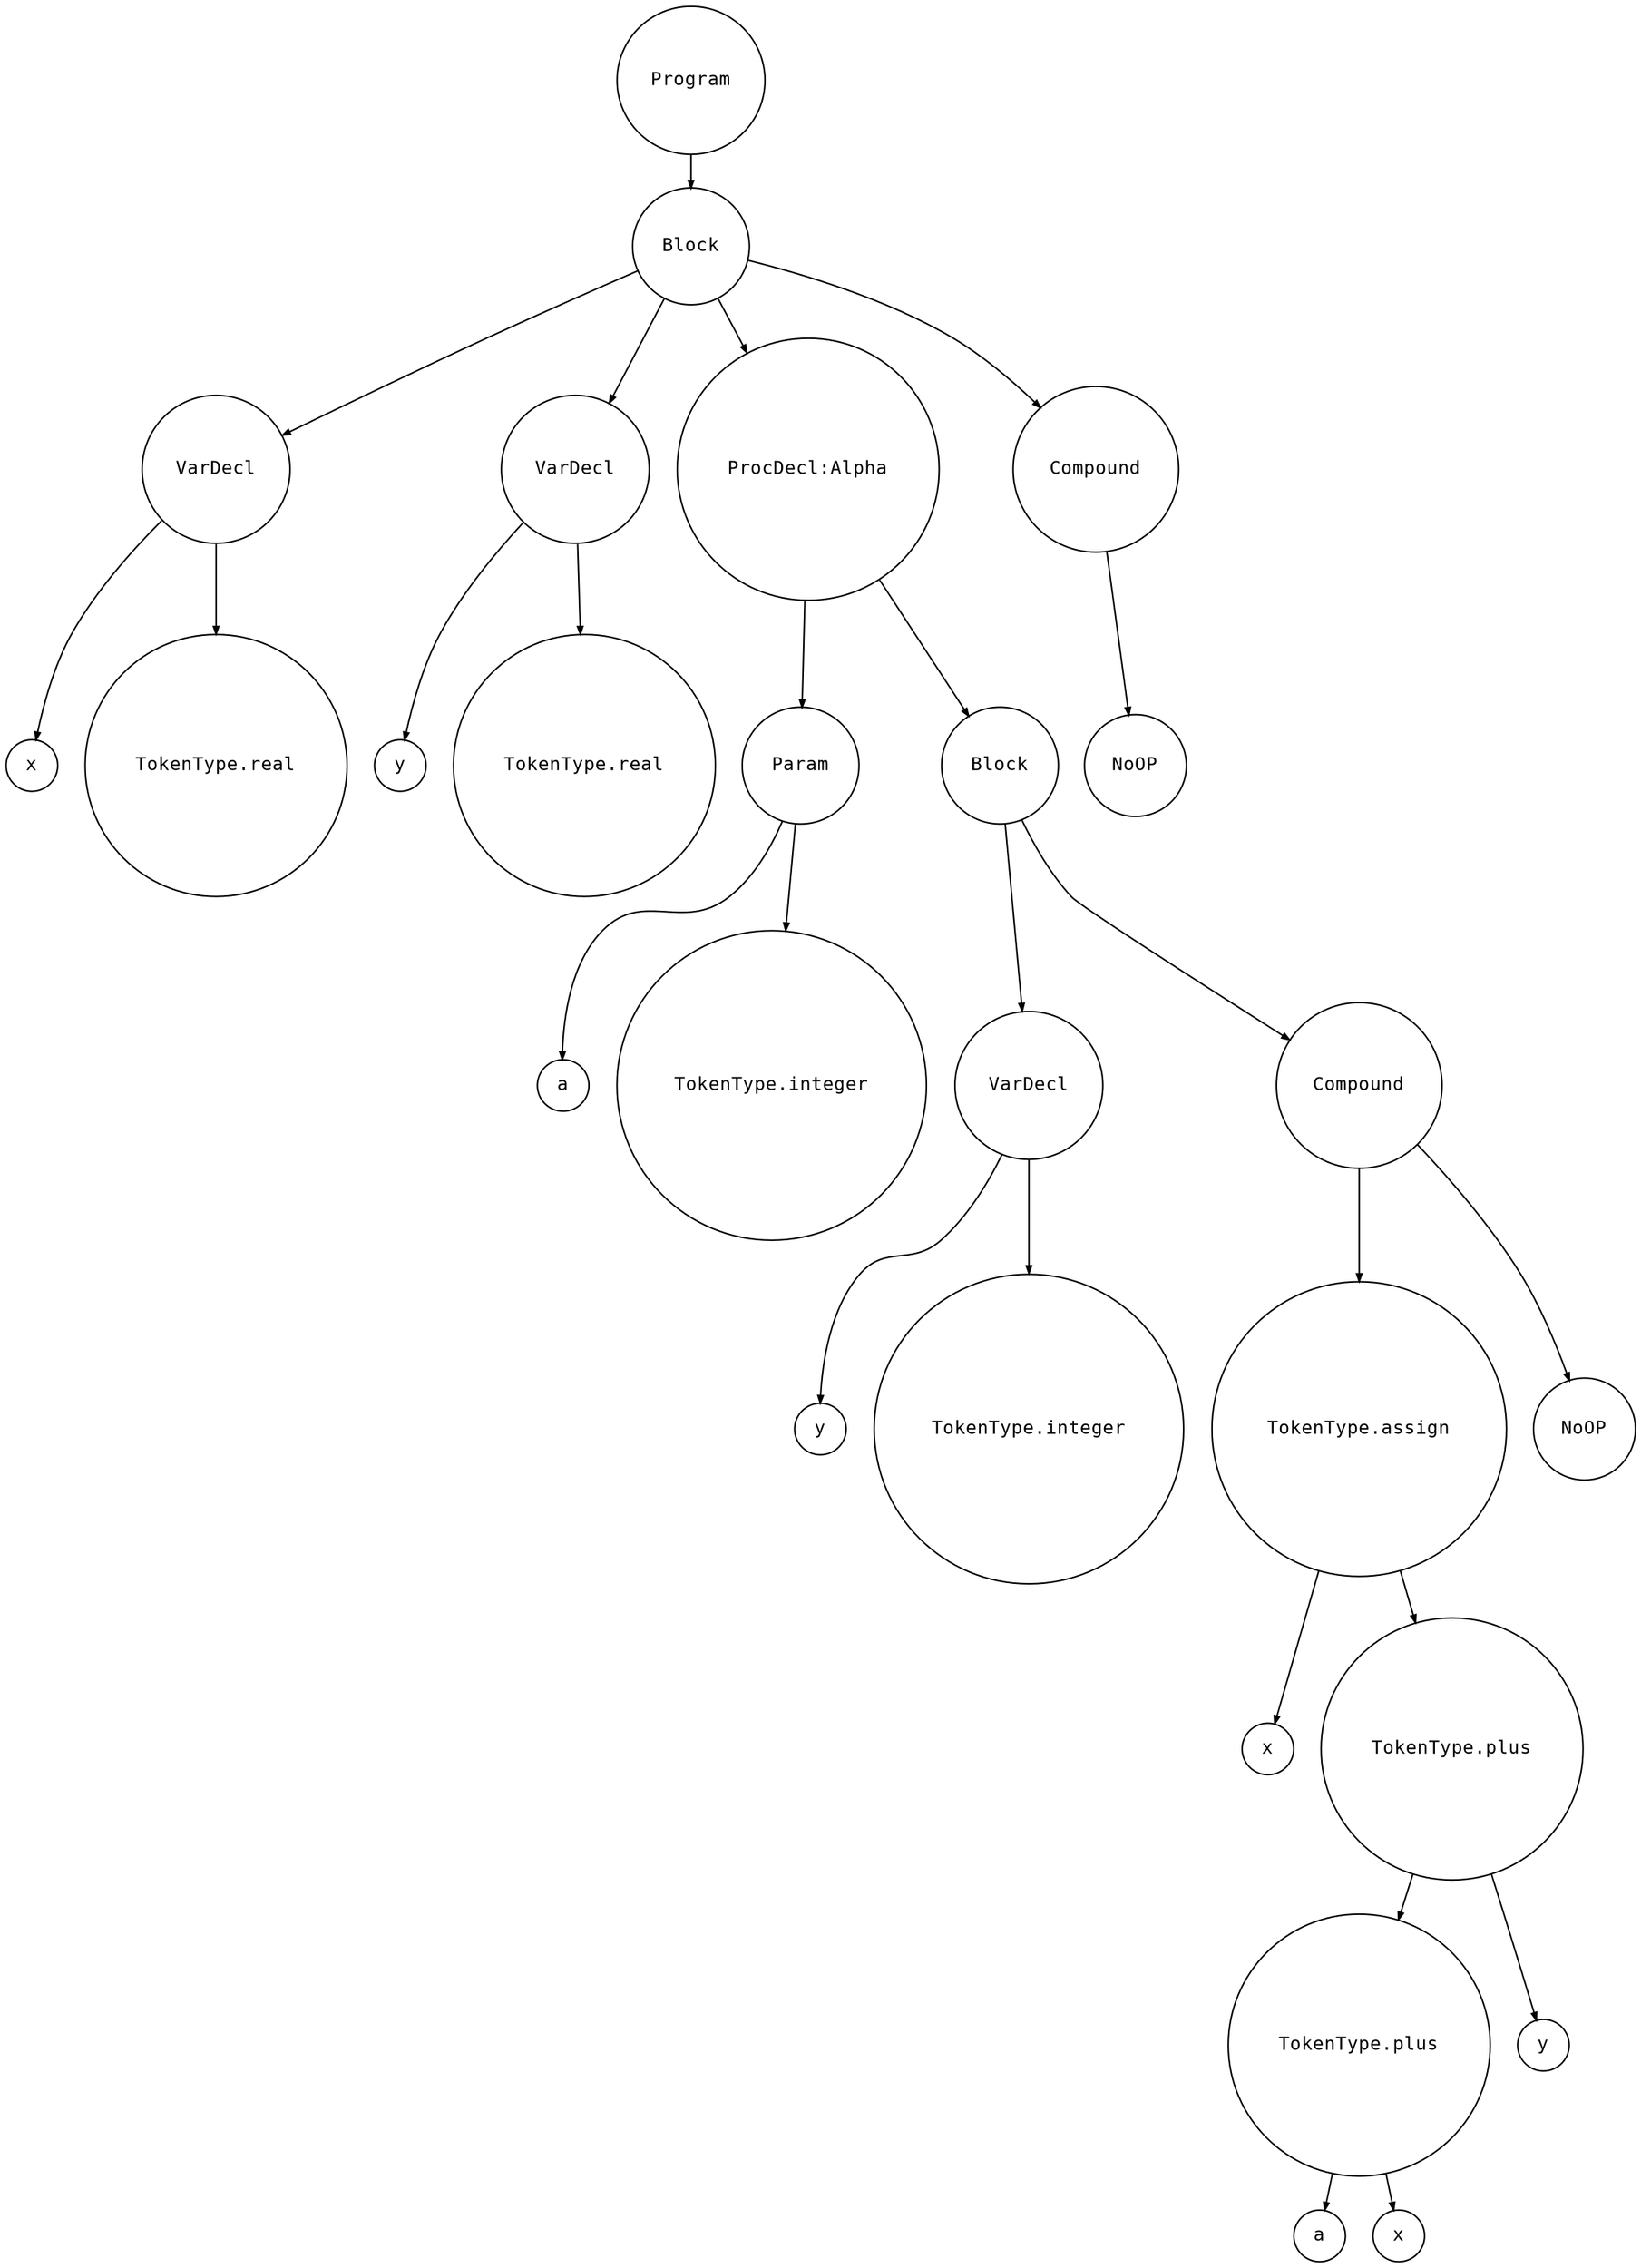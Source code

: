 digraph astgraph {
    node [shape=circle, fontsize=12, fontname="Courier", height=.1];
    ranksep=.3;
    edge [arrowsize=.5]
    node1 [label="Program"]
    node2 [label="Block"]
    node3 [label="VarDecl"]
    node4 [label="x"]
    node3 -> node4
    node5 [label="TokenType.real"]
    node3 -> node5
    node6 [label="VarDecl"]
    node7 [label="y"]
    node6 -> node7
    node8 [label="TokenType.real"]
    node6 -> node8
    node9 [label="ProcDecl:Alpha"]
    node10 [label="Param"]
    node11 [label="a"]
    node10 -> node11
    node12 [label="TokenType.integer"]
    node10 -> node12
    node9 -> node10
    node13 [label="Block"]
    node14 [label="VarDecl"]
    node15 [label="y"]
    node14 -> node15
    node16 [label="TokenType.integer"]
    node14 -> node16
    node17 [label="Compound"]
    node18 [label="TokenType.assign"]
    node19 [label="x"]
    node20 [label="TokenType.plus"]
    node21 [label="TokenType.plus"]
    node22 [label="a"]
    node23 [label="x"]
    node21 -> node22
    node21 -> node23
    node24 [label="y"]
    node20 -> node21
    node20 -> node24
    node18 -> node19
    node18 -> node20
    node17 -> node18
    node25 [label="NoOP"]
    node17 -> node25
    node13 -> node14
    node13 -> node17
    node9 -> node13
    node26 [label="Compound"]
    node27 [label="NoOP"]
    node26 -> node27
    node2 -> node3
    node2 -> node6
    node2 -> node9
    node2 -> node26
    node1 -> node2
}
